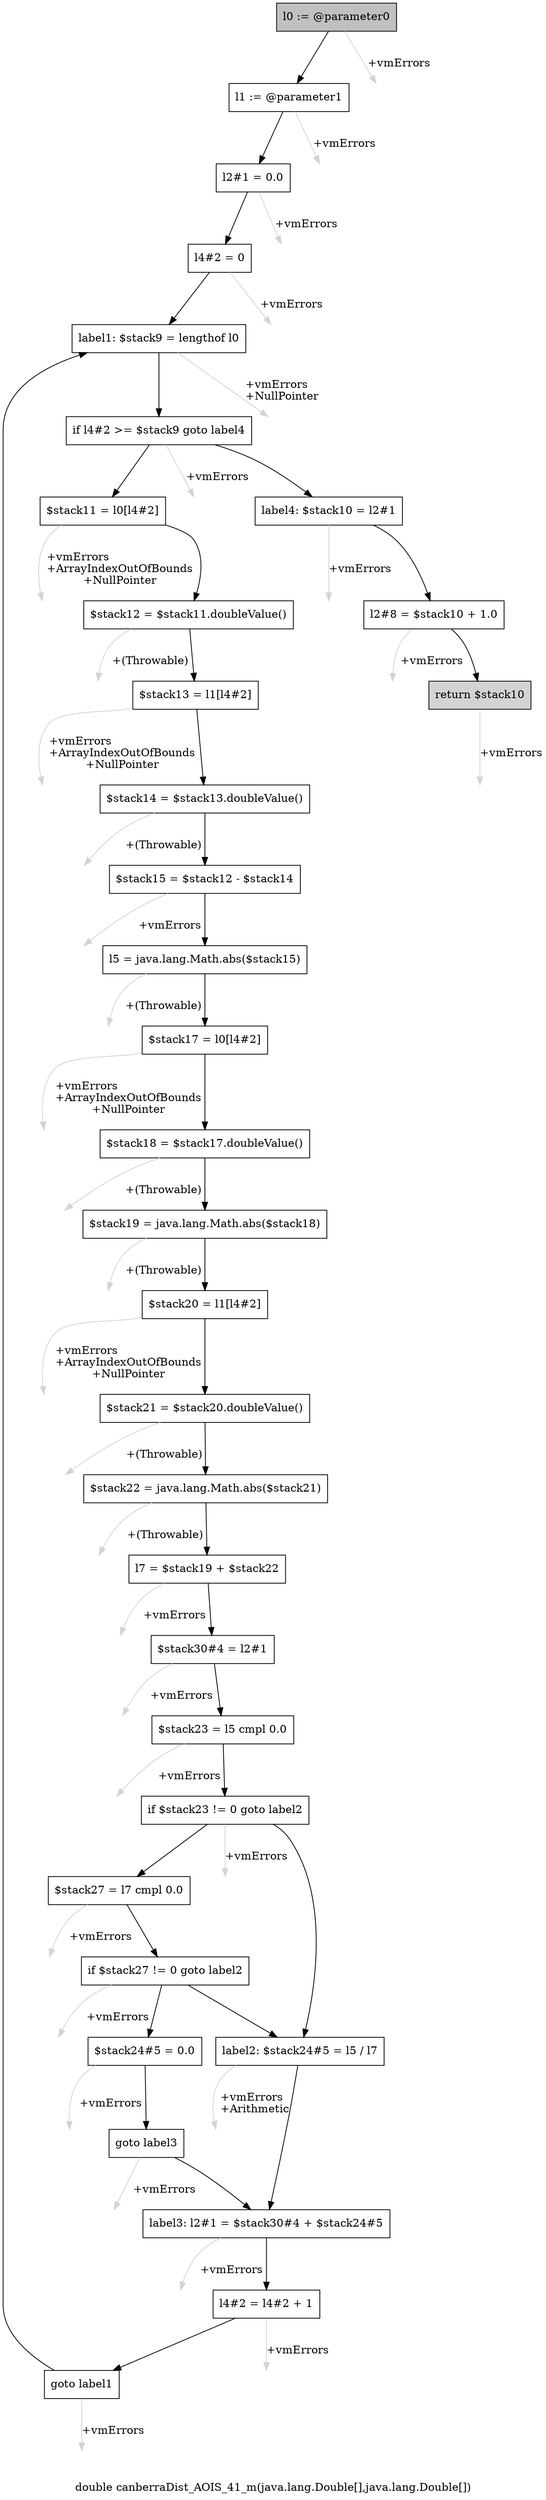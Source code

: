 digraph "double canberraDist_AOIS_41_m(java.lang.Double[],java.lang.Double[])" {
    label="double canberraDist_AOIS_41_m(java.lang.Double[],java.lang.Double[])";
    node [shape=box];
    "0" [style=filled,fillcolor=gray,label="l0 := @parameter0",];
    "1" [label="l1 := @parameter1",];
    "0"->"1" [color=black,];
    "33" [style=invis,label="Esc",];
    "0"->"33" [color=lightgray,label="\l+vmErrors",];
    "2" [label="l2#1 = 0.0",];
    "1"->"2" [color=black,];
    "34" [style=invis,label="Esc",];
    "1"->"34" [color=lightgray,label="\l+vmErrors",];
    "3" [label="l4#2 = 0",];
    "2"->"3" [color=black,];
    "35" [style=invis,label="Esc",];
    "2"->"35" [color=lightgray,label="\l+vmErrors",];
    "4" [label="label1: $stack9 = lengthof l0",];
    "3"->"4" [color=black,];
    "36" [style=invis,label="Esc",];
    "3"->"36" [color=lightgray,label="\l+vmErrors",];
    "5" [label="if l4#2 >= $stack9 goto label4",];
    "4"->"5" [color=black,];
    "37" [style=invis,label="Esc",];
    "4"->"37" [color=lightgray,label="\l+vmErrors\l+NullPointer",];
    "6" [label="$stack11 = l0[l4#2]",];
    "5"->"6" [color=black,];
    "30" [label="label4: $stack10 = l2#1",];
    "5"->"30" [color=black,];
    "38" [style=invis,label="Esc",];
    "5"->"38" [color=lightgray,label="\l+vmErrors",];
    "7" [label="$stack12 = $stack11.doubleValue()",];
    "6"->"7" [color=black,];
    "39" [style=invis,label="Esc",];
    "6"->"39" [color=lightgray,label="\l+vmErrors\l+ArrayIndexOutOfBounds\l+NullPointer",];
    "8" [label="$stack13 = l1[l4#2]",];
    "7"->"8" [color=black,];
    "40" [style=invis,label="Esc",];
    "7"->"40" [color=lightgray,label="\l+(Throwable)",];
    "9" [label="$stack14 = $stack13.doubleValue()",];
    "8"->"9" [color=black,];
    "41" [style=invis,label="Esc",];
    "8"->"41" [color=lightgray,label="\l+vmErrors\l+ArrayIndexOutOfBounds\l+NullPointer",];
    "10" [label="$stack15 = $stack12 - $stack14",];
    "9"->"10" [color=black,];
    "42" [style=invis,label="Esc",];
    "9"->"42" [color=lightgray,label="\l+(Throwable)",];
    "11" [label="l5 = java.lang.Math.abs($stack15)",];
    "10"->"11" [color=black,];
    "43" [style=invis,label="Esc",];
    "10"->"43" [color=lightgray,label="\l+vmErrors",];
    "12" [label="$stack17 = l0[l4#2]",];
    "11"->"12" [color=black,];
    "44" [style=invis,label="Esc",];
    "11"->"44" [color=lightgray,label="\l+(Throwable)",];
    "13" [label="$stack18 = $stack17.doubleValue()",];
    "12"->"13" [color=black,];
    "45" [style=invis,label="Esc",];
    "12"->"45" [color=lightgray,label="\l+vmErrors\l+ArrayIndexOutOfBounds\l+NullPointer",];
    "14" [label="$stack19 = java.lang.Math.abs($stack18)",];
    "13"->"14" [color=black,];
    "46" [style=invis,label="Esc",];
    "13"->"46" [color=lightgray,label="\l+(Throwable)",];
    "15" [label="$stack20 = l1[l4#2]",];
    "14"->"15" [color=black,];
    "47" [style=invis,label="Esc",];
    "14"->"47" [color=lightgray,label="\l+(Throwable)",];
    "16" [label="$stack21 = $stack20.doubleValue()",];
    "15"->"16" [color=black,];
    "48" [style=invis,label="Esc",];
    "15"->"48" [color=lightgray,label="\l+vmErrors\l+ArrayIndexOutOfBounds\l+NullPointer",];
    "17" [label="$stack22 = java.lang.Math.abs($stack21)",];
    "16"->"17" [color=black,];
    "49" [style=invis,label="Esc",];
    "16"->"49" [color=lightgray,label="\l+(Throwable)",];
    "18" [label="l7 = $stack19 + $stack22",];
    "17"->"18" [color=black,];
    "50" [style=invis,label="Esc",];
    "17"->"50" [color=lightgray,label="\l+(Throwable)",];
    "19" [label="$stack30#4 = l2#1",];
    "18"->"19" [color=black,];
    "51" [style=invis,label="Esc",];
    "18"->"51" [color=lightgray,label="\l+vmErrors",];
    "20" [label="$stack23 = l5 cmpl 0.0",];
    "19"->"20" [color=black,];
    "52" [style=invis,label="Esc",];
    "19"->"52" [color=lightgray,label="\l+vmErrors",];
    "21" [label="if $stack23 != 0 goto label2",];
    "20"->"21" [color=black,];
    "53" [style=invis,label="Esc",];
    "20"->"53" [color=lightgray,label="\l+vmErrors",];
    "22" [label="$stack27 = l7 cmpl 0.0",];
    "21"->"22" [color=black,];
    "26" [label="label2: $stack24#5 = l5 / l7",];
    "21"->"26" [color=black,];
    "54" [style=invis,label="Esc",];
    "21"->"54" [color=lightgray,label="\l+vmErrors",];
    "23" [label="if $stack27 != 0 goto label2",];
    "22"->"23" [color=black,];
    "55" [style=invis,label="Esc",];
    "22"->"55" [color=lightgray,label="\l+vmErrors",];
    "24" [label="$stack24#5 = 0.0",];
    "23"->"24" [color=black,];
    "23"->"26" [color=black,];
    "56" [style=invis,label="Esc",];
    "23"->"56" [color=lightgray,label="\l+vmErrors",];
    "25" [label="goto label3",];
    "24"->"25" [color=black,];
    "57" [style=invis,label="Esc",];
    "24"->"57" [color=lightgray,label="\l+vmErrors",];
    "27" [label="label3: l2#1 = $stack30#4 + $stack24#5",];
    "25"->"27" [color=black,];
    "58" [style=invis,label="Esc",];
    "25"->"58" [color=lightgray,label="\l+vmErrors",];
    "26"->"27" [color=black,];
    "59" [style=invis,label="Esc",];
    "26"->"59" [color=lightgray,label="\l+vmErrors\l+Arithmetic",];
    "28" [label="l4#2 = l4#2 + 1",];
    "27"->"28" [color=black,];
    "60" [style=invis,label="Esc",];
    "27"->"60" [color=lightgray,label="\l+vmErrors",];
    "29" [label="goto label1",];
    "28"->"29" [color=black,];
    "61" [style=invis,label="Esc",];
    "28"->"61" [color=lightgray,label="\l+vmErrors",];
    "29"->"4" [color=black,];
    "62" [style=invis,label="Esc",];
    "29"->"62" [color=lightgray,label="\l+vmErrors",];
    "31" [label="l2#8 = $stack10 + 1.0",];
    "30"->"31" [color=black,];
    "63" [style=invis,label="Esc",];
    "30"->"63" [color=lightgray,label="\l+vmErrors",];
    "32" [style=filled,fillcolor=lightgray,label="return $stack10",];
    "31"->"32" [color=black,];
    "64" [style=invis,label="Esc",];
    "31"->"64" [color=lightgray,label="\l+vmErrors",];
    "65" [style=invis,label="Esc",];
    "32"->"65" [color=lightgray,label="\l+vmErrors",];
}
